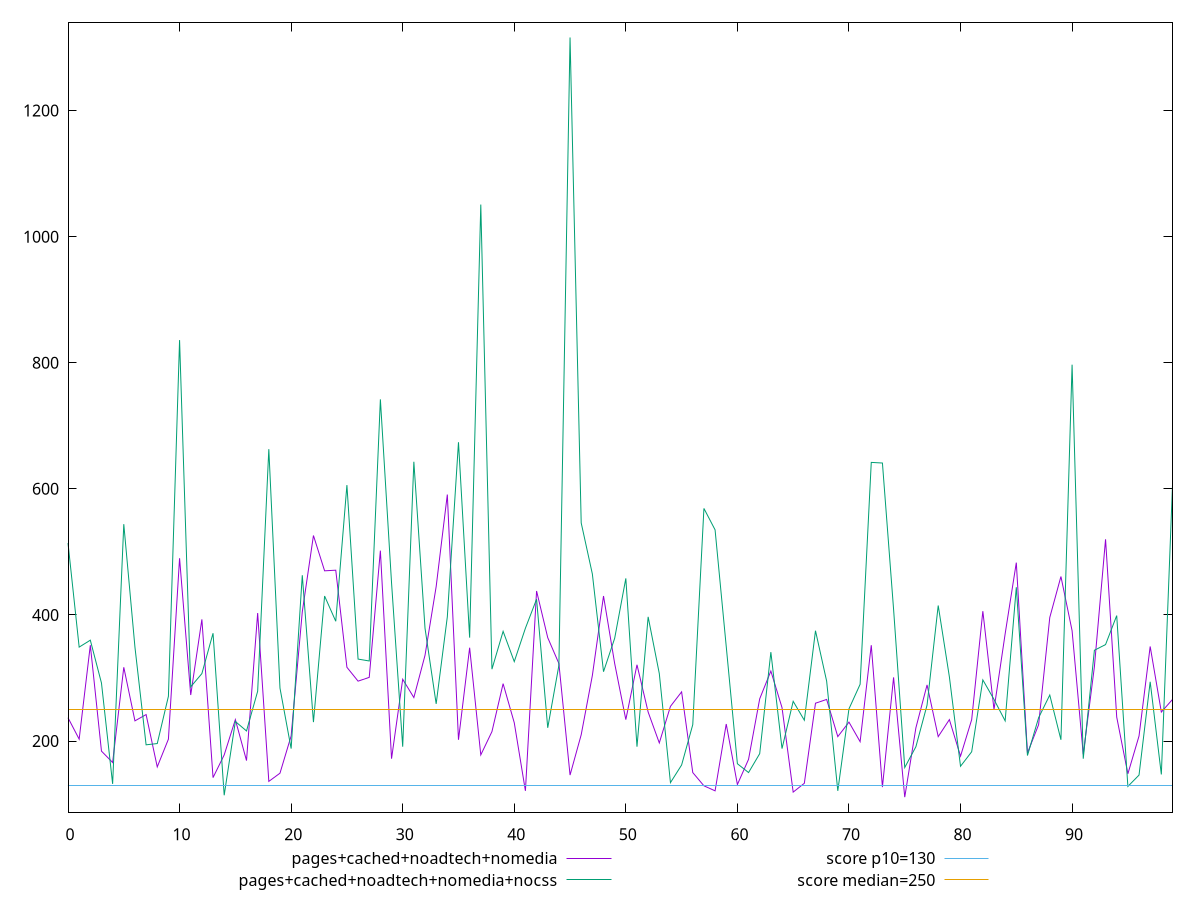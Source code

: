 reset

$pagesCachedNoadtechNomedia <<EOF
0 237
1 203
2 352
3 184
4 166
5 317
6 232
7 242
8 159
9 203
10 490
11 273
12 393
13 142
14 178
15 234
16 169
17 403
18 136
19 149
20 208
21 405
22 526
23 470
24 471
25 317
26 294.9999999999998
27 301
28 502
29 172
30 298
31 269
32 336
33 445
34 591
35 202
36 348
37 178
38 215
39 291
40 229
41 121
42 438
43 364
44 323
45 146
46 210
47 304
48 430
49 323
50 234
51 321
52 246
53 197
54 255
55 278
56 150
57 129
58 121
59 227
60 131
61 171
62 267
63 311
64 253
65 119
66 133
67 260
68 266
69 207.00000000000045
70 230
71 199
72 352
73 127
74 301
75 111
76 221
77 289
78 207
79 234
80 176
81 234
82 406
83 250
84 370
85 483
86 181
87 226
88 396
89 461
90 375
91 179
92 318
93 520
94 238
95 147.99999999999977
96 208
97 350
98 246
99 266
EOF

$pagesCachedNoadtechNomediaNocss <<EOF
0 514
1 349
2 360
3 292
4 132
5 544
6 349
7 194
8 196
9 271
10 836
11 286
12 307
13 371
14 114
15 231
16 216
17 279
18 663
19 284
20 188
21 463
22 230
23 430
24 390
25 606
26 330
27 327
28 742
29 451
30 191
31 643
32 379
33 259
34 397
35 674
36 364
37 1051
38 314
39 374
40 326
41 379
42 425
43 221
44 320
45 1316
46 546
47 465
48 310
49 363
50 458
51 191
52 397
53 307
54 134
55 162
56 226
57 569
58 535
59 350
60 164
61 150
62 180
63 341
64 188
65 263
66 233
67 375
68 295
69 121
70 251
71 290
72 642
73 641
74 409
75 158
76 191
77 257
78 415
79 302
80 160
81 183
82 297
83 266
84 232
85 444
86 177
87 237
88 273
89 202
90 797
91 172
92 344
93 353
94 399
95 128
96 146
97 294
98 147
99 606
EOF

set key outside below
set xrange [0:99]
set yrange [86.9:1340.1]
set trange [86.9:1340.1]
set terminal svg size 640, 520 enhanced background rgb 'white'
set output "report_00015_2021-02-09T16-11-33.973Z/max-potential-fid/comparison/line/3_vs_4.svg"

plot $pagesCachedNoadtechNomedia title "pages+cached+noadtech+nomedia" with line, \
     $pagesCachedNoadtechNomediaNocss title "pages+cached+noadtech+nomedia+nocss" with line, \
     130 title "score p10=130", \
     250 title "score median=250"

reset
